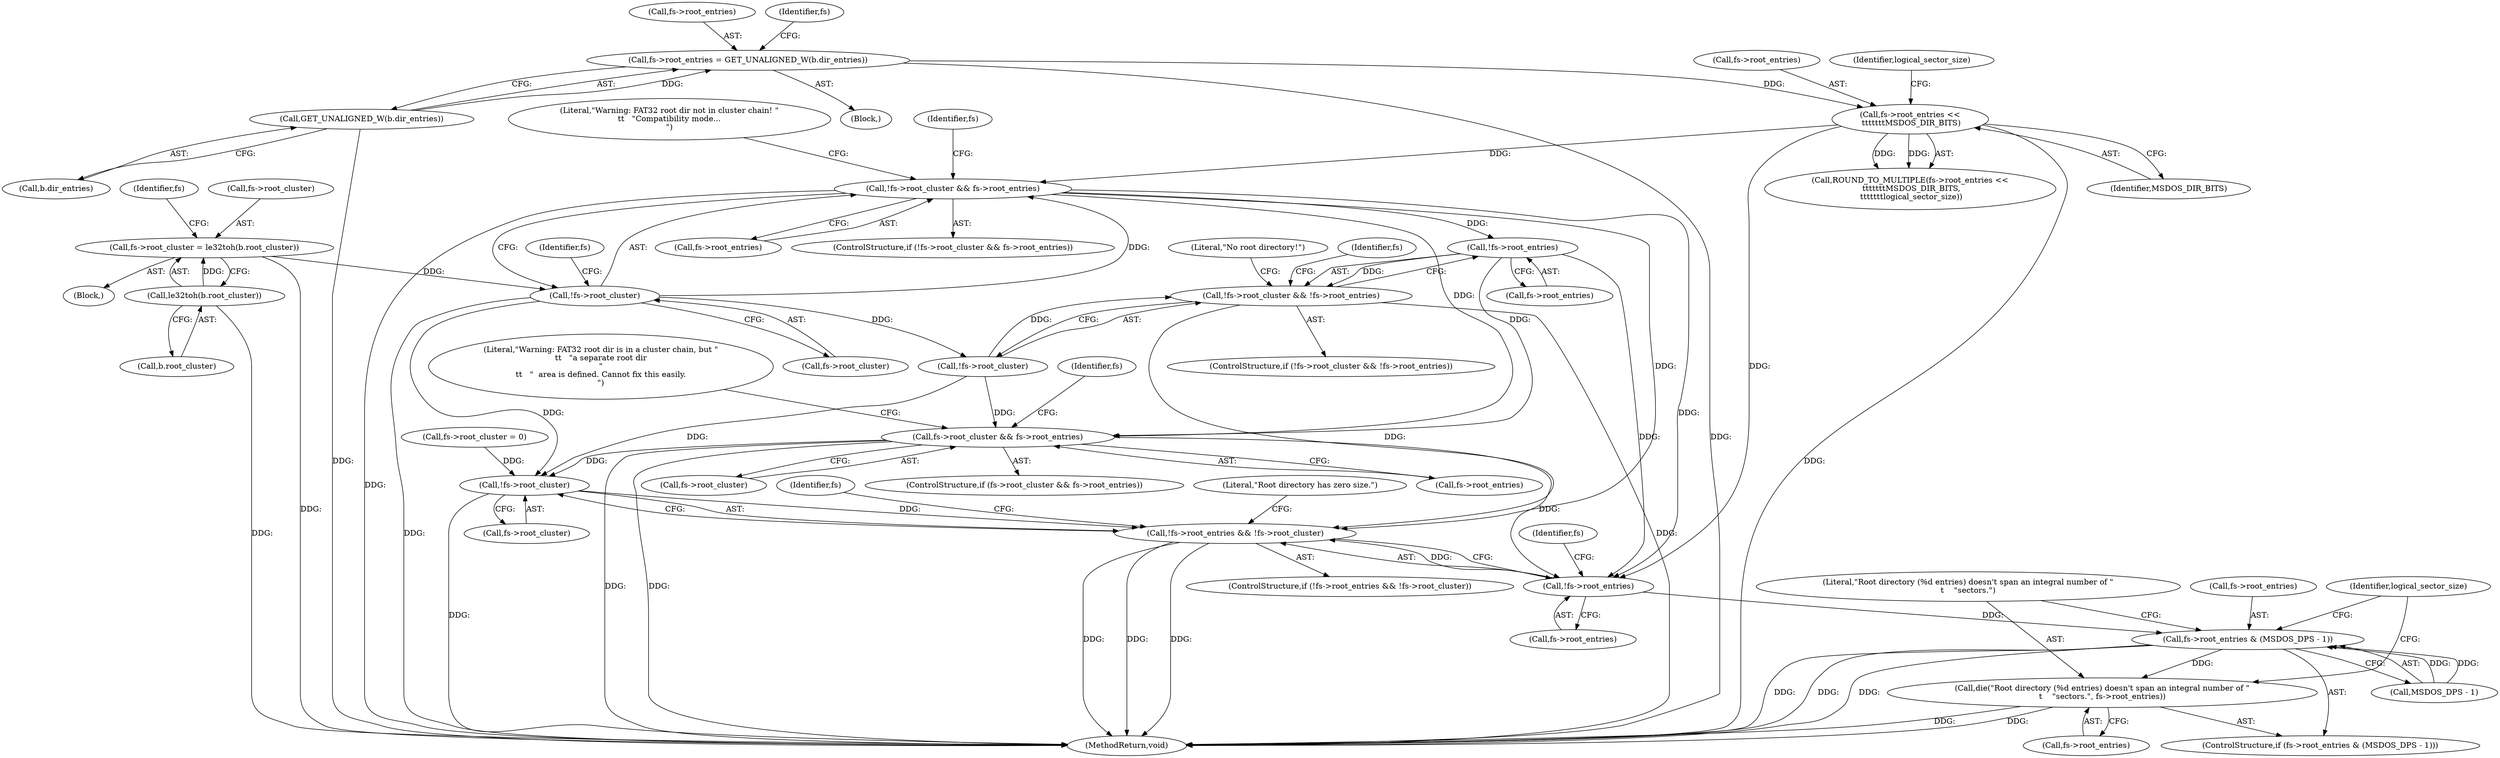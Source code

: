 digraph "0_dosfstools_e8eff147e9da1185f9afd5b25948153a3b97cf52_0@pointer" {
"1000379" [label="(Call,!fs->root_entries)"];
"1000362" [label="(Call,!fs->root_cluster && fs->root_entries)"];
"1000363" [label="(Call,!fs->root_cluster)"];
"1000353" [label="(Call,fs->root_cluster = le32toh(b.root_cluster))"];
"1000357" [label="(Call,le32toh(b.root_cluster))"];
"1000288" [label="(Call,fs->root_entries <<\n \t\t\t\t\t\t\tMSDOS_DIR_BITS)"];
"1000271" [label="(Call,fs->root_entries = GET_UNALIGNED_W(b.dir_entries))"];
"1000275" [label="(Call,GET_UNALIGNED_W(b.dir_entries))"];
"1000374" [label="(Call,!fs->root_cluster && !fs->root_entries)"];
"1000632" [label="(Call,!fs->root_entries && !fs->root_cluster)"];
"1000387" [label="(Call,fs->root_cluster && fs->root_entries)"];
"1000633" [label="(Call,!fs->root_entries)"];
"1000644" [label="(Call,fs->root_entries & (MSDOS_DPS - 1))"];
"1000651" [label="(Call,die(\"Root directory (%d entries) doesn't span an integral number of \"\n\t    \"sectors.\", fs->root_entries))"];
"1000637" [label="(Call,!fs->root_cluster)"];
"1000653" [label="(Call,fs->root_entries)"];
"1000354" [label="(Call,fs->root_cluster)"];
"1000374" [label="(Call,!fs->root_cluster && !fs->root_entries)"];
"1000288" [label="(Call,fs->root_entries <<\n \t\t\t\t\t\t\tMSDOS_DIR_BITS)"];
"1000373" [label="(ControlStructure,if (!fs->root_cluster && !fs->root_entries))"];
"1000357" [label="(Call,le32toh(b.root_cluster))"];
"1000272" [label="(Call,fs->root_entries)"];
"1000644" [label="(Call,fs->root_entries & (MSDOS_DPS - 1))"];
"1000651" [label="(Call,die(\"Root directory (%d entries) doesn't span an integral number of \"\n\t    \"sectors.\", fs->root_entries))"];
"1000371" [label="(Literal,\"Warning: FAT32 root dir not in cluster chain! \"\n\t\t   \"Compatibility mode...\n\")"];
"1000645" [label="(Call,fs->root_entries)"];
"1000384" [label="(Literal,\"No root directory!\")"];
"1000386" [label="(ControlStructure,if (fs->root_cluster && fs->root_entries))"];
"1000365" [label="(Identifier,fs)"];
"1000639" [label="(Identifier,fs)"];
"1000687" [label="(MethodReturn,void)"];
"1000271" [label="(Call,fs->root_entries = GET_UNALIGNED_W(b.dir_entries))"];
"1000395" [label="(Literal,\"Warning: FAT32 root dir is in a cluster chain, but \"\n\t\t   \"a separate root dir\n\"\n\t\t   \"  area is defined. Cannot fix this easily.\n\")"];
"1000646" [label="(Identifier,fs)"];
"1000642" [label="(Literal,\"Root directory has zero size.\")"];
"1000292" [label="(Identifier,MSDOS_DIR_BITS)"];
"1000377" [label="(Identifier,fs)"];
"1000275" [label="(Call,GET_UNALIGNED_W(b.dir_entries))"];
"1000358" [label="(Call,b.root_cluster)"];
"1000367" [label="(Call,fs->root_entries)"];
"1000281" [label="(Identifier,fs)"];
"1000648" [label="(Call,MSDOS_DPS - 1)"];
"1000364" [label="(Call,fs->root_cluster)"];
"1000322" [label="(Call,fs->root_cluster = 0)"];
"1000391" [label="(Call,fs->root_entries)"];
"1000363" [label="(Call,!fs->root_cluster)"];
"1000388" [label="(Call,fs->root_cluster)"];
"1000389" [label="(Identifier,fs)"];
"1000289" [label="(Call,fs->root_entries)"];
"1000632" [label="(Call,!fs->root_entries && !fs->root_cluster)"];
"1000658" [label="(Identifier,logical_sector_size)"];
"1000633" [label="(Call,!fs->root_entries)"];
"1000631" [label="(ControlStructure,if (!fs->root_entries && !fs->root_cluster))"];
"1000399" [label="(Identifier,fs)"];
"1000652" [label="(Literal,\"Root directory (%d entries) doesn't span an integral number of \"\n\t    \"sectors.\")"];
"1000637" [label="(Call,!fs->root_cluster)"];
"1000375" [label="(Call,!fs->root_cluster)"];
"1000347" [label="(Block,)"];
"1000287" [label="(Call,ROUND_TO_MULTIPLE(fs->root_entries <<\n \t\t\t\t\t\t\tMSDOS_DIR_BITS,\n \t\t\t\t\t\t\tlogical_sector_size))"];
"1000379" [label="(Call,!fs->root_entries)"];
"1000638" [label="(Call,fs->root_cluster)"];
"1000643" [label="(ControlStructure,if (fs->root_entries & (MSDOS_DPS - 1)))"];
"1000380" [label="(Call,fs->root_entries)"];
"1000353" [label="(Call,fs->root_cluster = le32toh(b.root_cluster))"];
"1000276" [label="(Call,b.dir_entries)"];
"1000361" [label="(ControlStructure,if (!fs->root_cluster && fs->root_entries))"];
"1000362" [label="(Call,!fs->root_cluster && fs->root_entries)"];
"1000293" [label="(Identifier,logical_sector_size)"];
"1000368" [label="(Identifier,fs)"];
"1000387" [label="(Call,fs->root_cluster && fs->root_entries)"];
"1000117" [label="(Block,)"];
"1000634" [label="(Call,fs->root_entries)"];
"1000379" -> "1000374"  [label="AST: "];
"1000379" -> "1000380"  [label="CFG: "];
"1000380" -> "1000379"  [label="AST: "];
"1000374" -> "1000379"  [label="CFG: "];
"1000379" -> "1000374"  [label="DDG: "];
"1000362" -> "1000379"  [label="DDG: "];
"1000379" -> "1000387"  [label="DDG: "];
"1000379" -> "1000633"  [label="DDG: "];
"1000362" -> "1000361"  [label="AST: "];
"1000362" -> "1000363"  [label="CFG: "];
"1000362" -> "1000367"  [label="CFG: "];
"1000363" -> "1000362"  [label="AST: "];
"1000367" -> "1000362"  [label="AST: "];
"1000371" -> "1000362"  [label="CFG: "];
"1000377" -> "1000362"  [label="CFG: "];
"1000362" -> "1000687"  [label="DDG: "];
"1000363" -> "1000362"  [label="DDG: "];
"1000288" -> "1000362"  [label="DDG: "];
"1000362" -> "1000387"  [label="DDG: "];
"1000362" -> "1000633"  [label="DDG: "];
"1000362" -> "1000632"  [label="DDG: "];
"1000363" -> "1000364"  [label="CFG: "];
"1000364" -> "1000363"  [label="AST: "];
"1000368" -> "1000363"  [label="CFG: "];
"1000363" -> "1000687"  [label="DDG: "];
"1000353" -> "1000363"  [label="DDG: "];
"1000363" -> "1000375"  [label="DDG: "];
"1000363" -> "1000637"  [label="DDG: "];
"1000353" -> "1000347"  [label="AST: "];
"1000353" -> "1000357"  [label="CFG: "];
"1000354" -> "1000353"  [label="AST: "];
"1000357" -> "1000353"  [label="AST: "];
"1000365" -> "1000353"  [label="CFG: "];
"1000353" -> "1000687"  [label="DDG: "];
"1000357" -> "1000353"  [label="DDG: "];
"1000357" -> "1000358"  [label="CFG: "];
"1000358" -> "1000357"  [label="AST: "];
"1000357" -> "1000687"  [label="DDG: "];
"1000288" -> "1000287"  [label="AST: "];
"1000288" -> "1000292"  [label="CFG: "];
"1000289" -> "1000288"  [label="AST: "];
"1000292" -> "1000288"  [label="AST: "];
"1000293" -> "1000288"  [label="CFG: "];
"1000288" -> "1000687"  [label="DDG: "];
"1000288" -> "1000287"  [label="DDG: "];
"1000288" -> "1000287"  [label="DDG: "];
"1000271" -> "1000288"  [label="DDG: "];
"1000288" -> "1000633"  [label="DDG: "];
"1000271" -> "1000117"  [label="AST: "];
"1000271" -> "1000275"  [label="CFG: "];
"1000272" -> "1000271"  [label="AST: "];
"1000275" -> "1000271"  [label="AST: "];
"1000281" -> "1000271"  [label="CFG: "];
"1000271" -> "1000687"  [label="DDG: "];
"1000275" -> "1000271"  [label="DDG: "];
"1000275" -> "1000276"  [label="CFG: "];
"1000276" -> "1000275"  [label="AST: "];
"1000275" -> "1000687"  [label="DDG: "];
"1000374" -> "1000373"  [label="AST: "];
"1000374" -> "1000375"  [label="CFG: "];
"1000375" -> "1000374"  [label="AST: "];
"1000384" -> "1000374"  [label="CFG: "];
"1000389" -> "1000374"  [label="CFG: "];
"1000374" -> "1000687"  [label="DDG: "];
"1000375" -> "1000374"  [label="DDG: "];
"1000374" -> "1000632"  [label="DDG: "];
"1000632" -> "1000631"  [label="AST: "];
"1000632" -> "1000633"  [label="CFG: "];
"1000632" -> "1000637"  [label="CFG: "];
"1000633" -> "1000632"  [label="AST: "];
"1000637" -> "1000632"  [label="AST: "];
"1000642" -> "1000632"  [label="CFG: "];
"1000646" -> "1000632"  [label="CFG: "];
"1000632" -> "1000687"  [label="DDG: "];
"1000632" -> "1000687"  [label="DDG: "];
"1000632" -> "1000687"  [label="DDG: "];
"1000633" -> "1000632"  [label="DDG: "];
"1000637" -> "1000632"  [label="DDG: "];
"1000387" -> "1000386"  [label="AST: "];
"1000387" -> "1000388"  [label="CFG: "];
"1000387" -> "1000391"  [label="CFG: "];
"1000388" -> "1000387"  [label="AST: "];
"1000391" -> "1000387"  [label="AST: "];
"1000395" -> "1000387"  [label="CFG: "];
"1000399" -> "1000387"  [label="CFG: "];
"1000387" -> "1000687"  [label="DDG: "];
"1000387" -> "1000687"  [label="DDG: "];
"1000375" -> "1000387"  [label="DDG: "];
"1000387" -> "1000633"  [label="DDG: "];
"1000387" -> "1000637"  [label="DDG: "];
"1000633" -> "1000634"  [label="CFG: "];
"1000634" -> "1000633"  [label="AST: "];
"1000639" -> "1000633"  [label="CFG: "];
"1000633" -> "1000644"  [label="DDG: "];
"1000644" -> "1000643"  [label="AST: "];
"1000644" -> "1000648"  [label="CFG: "];
"1000645" -> "1000644"  [label="AST: "];
"1000648" -> "1000644"  [label="AST: "];
"1000652" -> "1000644"  [label="CFG: "];
"1000658" -> "1000644"  [label="CFG: "];
"1000644" -> "1000687"  [label="DDG: "];
"1000644" -> "1000687"  [label="DDG: "];
"1000644" -> "1000687"  [label="DDG: "];
"1000648" -> "1000644"  [label="DDG: "];
"1000648" -> "1000644"  [label="DDG: "];
"1000644" -> "1000651"  [label="DDG: "];
"1000651" -> "1000643"  [label="AST: "];
"1000651" -> "1000653"  [label="CFG: "];
"1000652" -> "1000651"  [label="AST: "];
"1000653" -> "1000651"  [label="AST: "];
"1000658" -> "1000651"  [label="CFG: "];
"1000651" -> "1000687"  [label="DDG: "];
"1000651" -> "1000687"  [label="DDG: "];
"1000637" -> "1000638"  [label="CFG: "];
"1000638" -> "1000637"  [label="AST: "];
"1000637" -> "1000687"  [label="DDG: "];
"1000375" -> "1000637"  [label="DDG: "];
"1000322" -> "1000637"  [label="DDG: "];
}
